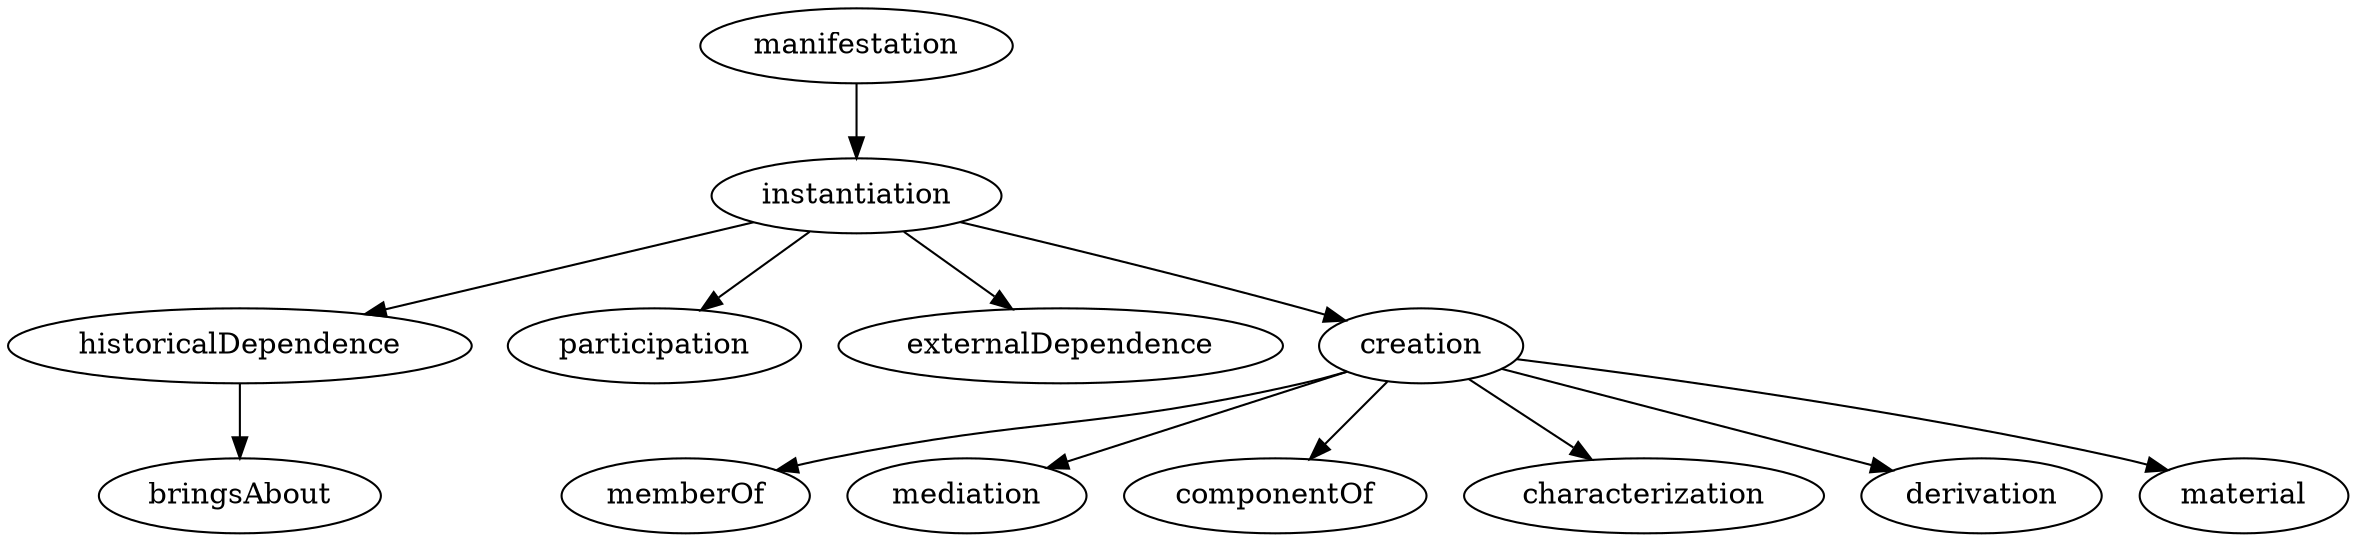 strict digraph  {
manifestation;
instantiation;
historicalDependence;
participation;
externalDependence;
creation;
bringsAbout;
memberOf;
mediation;
componentOf;
characterization;
derivation;
material;
manifestation -> instantiation;
instantiation -> historicalDependence;
instantiation -> participation;
instantiation -> externalDependence;
instantiation -> creation;
historicalDependence -> bringsAbout;
creation -> memberOf;
creation -> mediation;
creation -> componentOf;
creation -> characterization;
creation -> derivation;
creation -> material;
}
